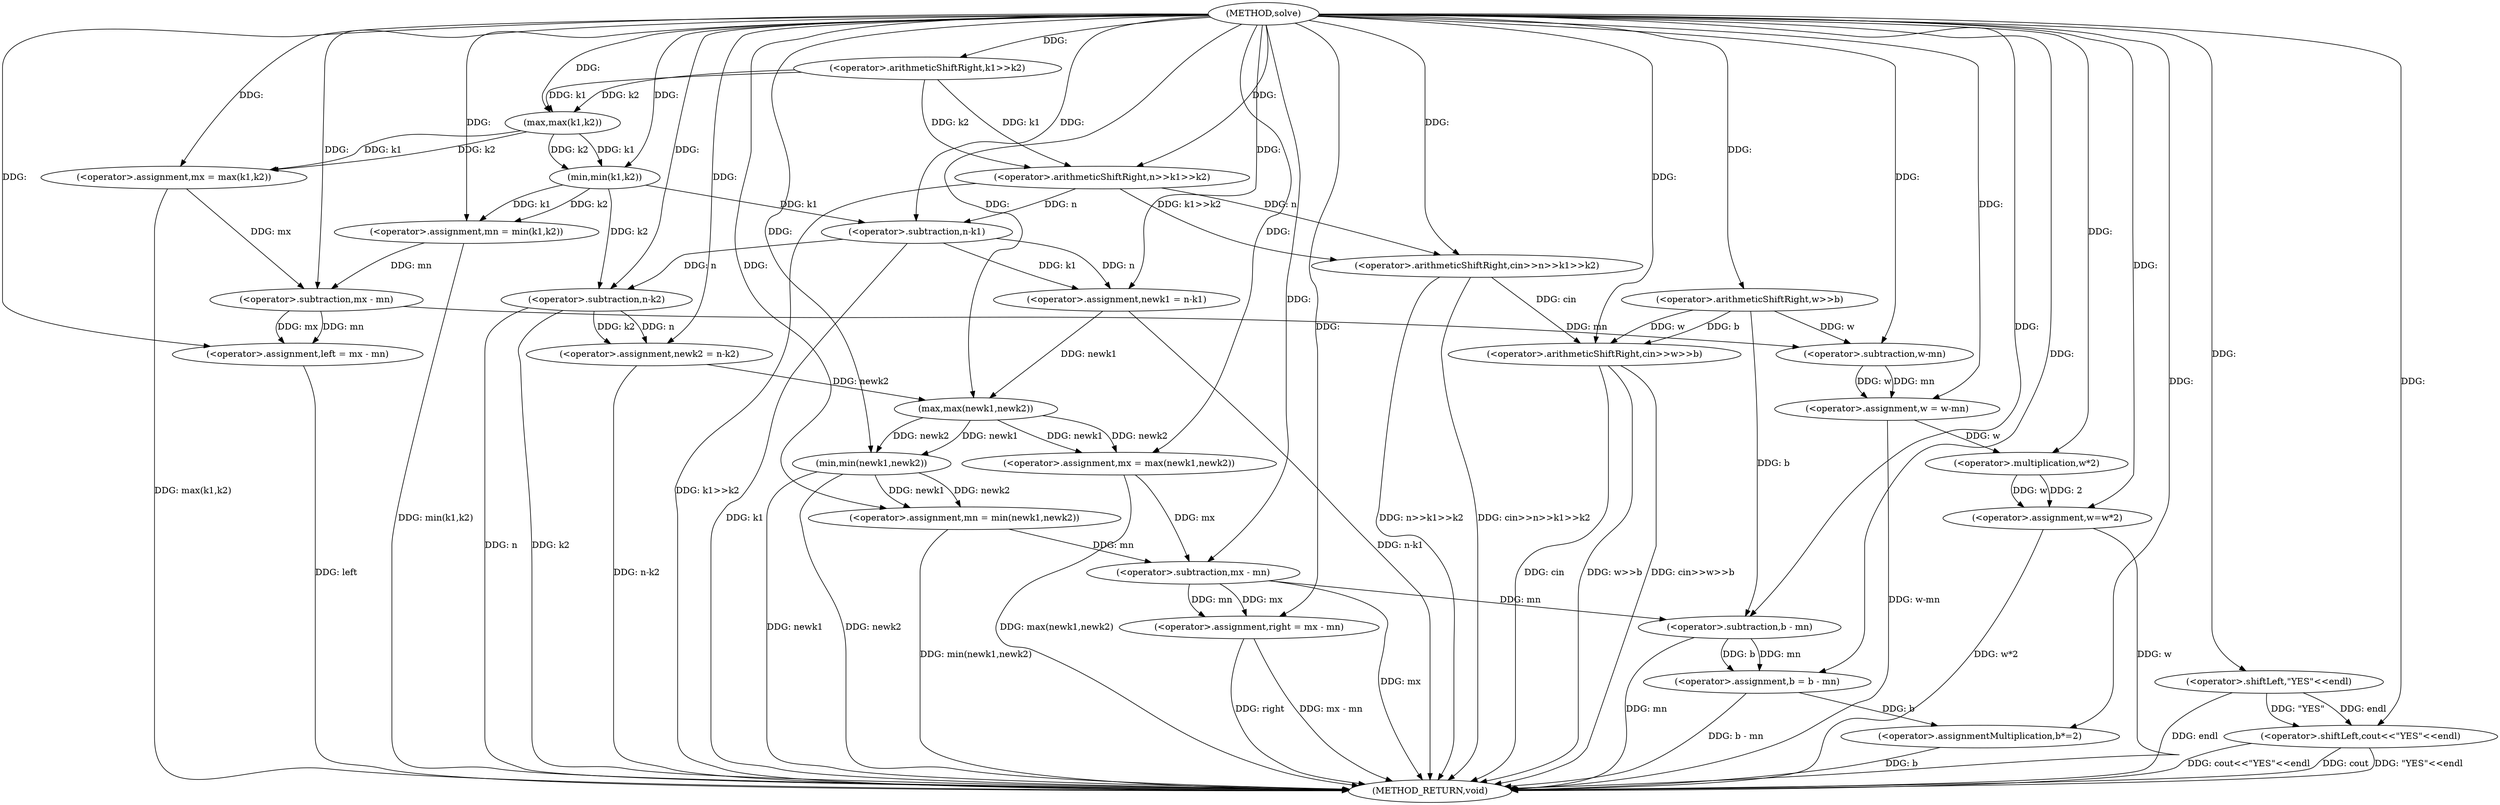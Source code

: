 digraph "solve" {  
"1000103" [label = "(METHOD,solve)" ]
"1000192" [label = "(METHOD_RETURN,void)" ]
"1000108" [label = "(<operator>.arithmeticShiftRight,cin>>n>>k1>>k2)" ]
"1000117" [label = "(<operator>.arithmeticShiftRight,cin>>w>>b)" ]
"1000123" [label = "(<operator>.assignment,mx = max(k1,k2))" ]
"1000129" [label = "(<operator>.assignment,mn = min(k1,k2))" ]
"1000135" [label = "(<operator>.assignment,left = mx - mn)" ]
"1000140" [label = "(<operator>.assignment,w = w-mn)" ]
"1000145" [label = "(<operator>.assignment,w=w*2)" ]
"1000151" [label = "(<operator>.assignment,newk1 = n-k1)" ]
"1000157" [label = "(<operator>.assignment,newk2 = n-k2)" ]
"1000162" [label = "(<operator>.assignment,mx = max(newk1,newk2))" ]
"1000167" [label = "(<operator>.assignment,mn = min(newk1,newk2))" ]
"1000173" [label = "(<operator>.assignment,right = mx - mn)" ]
"1000178" [label = "(<operator>.assignment,b = b - mn)" ]
"1000183" [label = "(<operator>.assignmentMultiplication,b*=2)" ]
"1000187" [label = "(<operator>.shiftLeft,cout<<\"YES\"<<endl)" ]
"1000110" [label = "(<operator>.arithmeticShiftRight,n>>k1>>k2)" ]
"1000119" [label = "(<operator>.arithmeticShiftRight,w>>b)" ]
"1000125" [label = "(max,max(k1,k2))" ]
"1000131" [label = "(min,min(k1,k2))" ]
"1000137" [label = "(<operator>.subtraction,mx - mn)" ]
"1000142" [label = "(<operator>.subtraction,w-mn)" ]
"1000147" [label = "(<operator>.multiplication,w*2)" ]
"1000153" [label = "(<operator>.subtraction,n-k1)" ]
"1000159" [label = "(<operator>.subtraction,n-k2)" ]
"1000164" [label = "(max,max(newk1,newk2))" ]
"1000169" [label = "(min,min(newk1,newk2))" ]
"1000175" [label = "(<operator>.subtraction,mx - mn)" ]
"1000180" [label = "(<operator>.subtraction,b - mn)" ]
"1000112" [label = "(<operator>.arithmeticShiftRight,k1>>k2)" ]
"1000189" [label = "(<operator>.shiftLeft,\"YES\"<<endl)" ]
  "1000110" -> "1000192"  [ label = "DDG: k1>>k2"] 
  "1000108" -> "1000192"  [ label = "DDG: n>>k1>>k2"] 
  "1000108" -> "1000192"  [ label = "DDG: cin>>n>>k1>>k2"] 
  "1000117" -> "1000192"  [ label = "DDG: cin"] 
  "1000117" -> "1000192"  [ label = "DDG: w>>b"] 
  "1000117" -> "1000192"  [ label = "DDG: cin>>w>>b"] 
  "1000123" -> "1000192"  [ label = "DDG: max(k1,k2)"] 
  "1000129" -> "1000192"  [ label = "DDG: min(k1,k2)"] 
  "1000135" -> "1000192"  [ label = "DDG: left"] 
  "1000140" -> "1000192"  [ label = "DDG: w-mn"] 
  "1000145" -> "1000192"  [ label = "DDG: w"] 
  "1000145" -> "1000192"  [ label = "DDG: w*2"] 
  "1000153" -> "1000192"  [ label = "DDG: k1"] 
  "1000151" -> "1000192"  [ label = "DDG: n-k1"] 
  "1000159" -> "1000192"  [ label = "DDG: n"] 
  "1000159" -> "1000192"  [ label = "DDG: k2"] 
  "1000157" -> "1000192"  [ label = "DDG: n-k2"] 
  "1000162" -> "1000192"  [ label = "DDG: max(newk1,newk2)"] 
  "1000169" -> "1000192"  [ label = "DDG: newk1"] 
  "1000169" -> "1000192"  [ label = "DDG: newk2"] 
  "1000167" -> "1000192"  [ label = "DDG: min(newk1,newk2)"] 
  "1000173" -> "1000192"  [ label = "DDG: right"] 
  "1000175" -> "1000192"  [ label = "DDG: mx"] 
  "1000173" -> "1000192"  [ label = "DDG: mx - mn"] 
  "1000180" -> "1000192"  [ label = "DDG: mn"] 
  "1000178" -> "1000192"  [ label = "DDG: b - mn"] 
  "1000183" -> "1000192"  [ label = "DDG: b"] 
  "1000187" -> "1000192"  [ label = "DDG: \"YES\"<<endl"] 
  "1000187" -> "1000192"  [ label = "DDG: cout<<\"YES\"<<endl"] 
  "1000187" -> "1000192"  [ label = "DDG: cout"] 
  "1000189" -> "1000192"  [ label = "DDG: endl"] 
  "1000125" -> "1000123"  [ label = "DDG: k2"] 
  "1000125" -> "1000123"  [ label = "DDG: k1"] 
  "1000131" -> "1000129"  [ label = "DDG: k1"] 
  "1000131" -> "1000129"  [ label = "DDG: k2"] 
  "1000137" -> "1000135"  [ label = "DDG: mn"] 
  "1000137" -> "1000135"  [ label = "DDG: mx"] 
  "1000142" -> "1000140"  [ label = "DDG: w"] 
  "1000142" -> "1000140"  [ label = "DDG: mn"] 
  "1000147" -> "1000145"  [ label = "DDG: w"] 
  "1000147" -> "1000145"  [ label = "DDG: 2"] 
  "1000153" -> "1000151"  [ label = "DDG: k1"] 
  "1000153" -> "1000151"  [ label = "DDG: n"] 
  "1000159" -> "1000157"  [ label = "DDG: k2"] 
  "1000159" -> "1000157"  [ label = "DDG: n"] 
  "1000164" -> "1000162"  [ label = "DDG: newk1"] 
  "1000164" -> "1000162"  [ label = "DDG: newk2"] 
  "1000169" -> "1000167"  [ label = "DDG: newk1"] 
  "1000169" -> "1000167"  [ label = "DDG: newk2"] 
  "1000175" -> "1000173"  [ label = "DDG: mx"] 
  "1000175" -> "1000173"  [ label = "DDG: mn"] 
  "1000180" -> "1000178"  [ label = "DDG: mn"] 
  "1000180" -> "1000178"  [ label = "DDG: b"] 
  "1000103" -> "1000183"  [ label = "DDG: "] 
  "1000103" -> "1000108"  [ label = "DDG: "] 
  "1000110" -> "1000108"  [ label = "DDG: k1>>k2"] 
  "1000110" -> "1000108"  [ label = "DDG: n"] 
  "1000108" -> "1000117"  [ label = "DDG: cin"] 
  "1000103" -> "1000117"  [ label = "DDG: "] 
  "1000119" -> "1000117"  [ label = "DDG: w"] 
  "1000119" -> "1000117"  [ label = "DDG: b"] 
  "1000103" -> "1000123"  [ label = "DDG: "] 
  "1000103" -> "1000129"  [ label = "DDG: "] 
  "1000103" -> "1000135"  [ label = "DDG: "] 
  "1000103" -> "1000140"  [ label = "DDG: "] 
  "1000103" -> "1000145"  [ label = "DDG: "] 
  "1000103" -> "1000151"  [ label = "DDG: "] 
  "1000103" -> "1000157"  [ label = "DDG: "] 
  "1000103" -> "1000162"  [ label = "DDG: "] 
  "1000103" -> "1000167"  [ label = "DDG: "] 
  "1000103" -> "1000173"  [ label = "DDG: "] 
  "1000103" -> "1000178"  [ label = "DDG: "] 
  "1000178" -> "1000183"  [ label = "DDG: b"] 
  "1000103" -> "1000110"  [ label = "DDG: "] 
  "1000112" -> "1000110"  [ label = "DDG: k1"] 
  "1000112" -> "1000110"  [ label = "DDG: k2"] 
  "1000103" -> "1000119"  [ label = "DDG: "] 
  "1000112" -> "1000125"  [ label = "DDG: k1"] 
  "1000103" -> "1000125"  [ label = "DDG: "] 
  "1000112" -> "1000125"  [ label = "DDG: k2"] 
  "1000125" -> "1000131"  [ label = "DDG: k1"] 
  "1000103" -> "1000131"  [ label = "DDG: "] 
  "1000125" -> "1000131"  [ label = "DDG: k2"] 
  "1000123" -> "1000137"  [ label = "DDG: mx"] 
  "1000103" -> "1000137"  [ label = "DDG: "] 
  "1000129" -> "1000137"  [ label = "DDG: mn"] 
  "1000119" -> "1000142"  [ label = "DDG: w"] 
  "1000103" -> "1000142"  [ label = "DDG: "] 
  "1000137" -> "1000142"  [ label = "DDG: mn"] 
  "1000140" -> "1000147"  [ label = "DDG: w"] 
  "1000103" -> "1000147"  [ label = "DDG: "] 
  "1000110" -> "1000153"  [ label = "DDG: n"] 
  "1000103" -> "1000153"  [ label = "DDG: "] 
  "1000131" -> "1000153"  [ label = "DDG: k1"] 
  "1000153" -> "1000159"  [ label = "DDG: n"] 
  "1000103" -> "1000159"  [ label = "DDG: "] 
  "1000131" -> "1000159"  [ label = "DDG: k2"] 
  "1000151" -> "1000164"  [ label = "DDG: newk1"] 
  "1000103" -> "1000164"  [ label = "DDG: "] 
  "1000157" -> "1000164"  [ label = "DDG: newk2"] 
  "1000164" -> "1000169"  [ label = "DDG: newk1"] 
  "1000103" -> "1000169"  [ label = "DDG: "] 
  "1000164" -> "1000169"  [ label = "DDG: newk2"] 
  "1000162" -> "1000175"  [ label = "DDG: mx"] 
  "1000103" -> "1000175"  [ label = "DDG: "] 
  "1000167" -> "1000175"  [ label = "DDG: mn"] 
  "1000119" -> "1000180"  [ label = "DDG: b"] 
  "1000103" -> "1000180"  [ label = "DDG: "] 
  "1000175" -> "1000180"  [ label = "DDG: mn"] 
  "1000103" -> "1000187"  [ label = "DDG: "] 
  "1000189" -> "1000187"  [ label = "DDG: endl"] 
  "1000189" -> "1000187"  [ label = "DDG: \"YES\""] 
  "1000103" -> "1000112"  [ label = "DDG: "] 
  "1000103" -> "1000189"  [ label = "DDG: "] 
}
